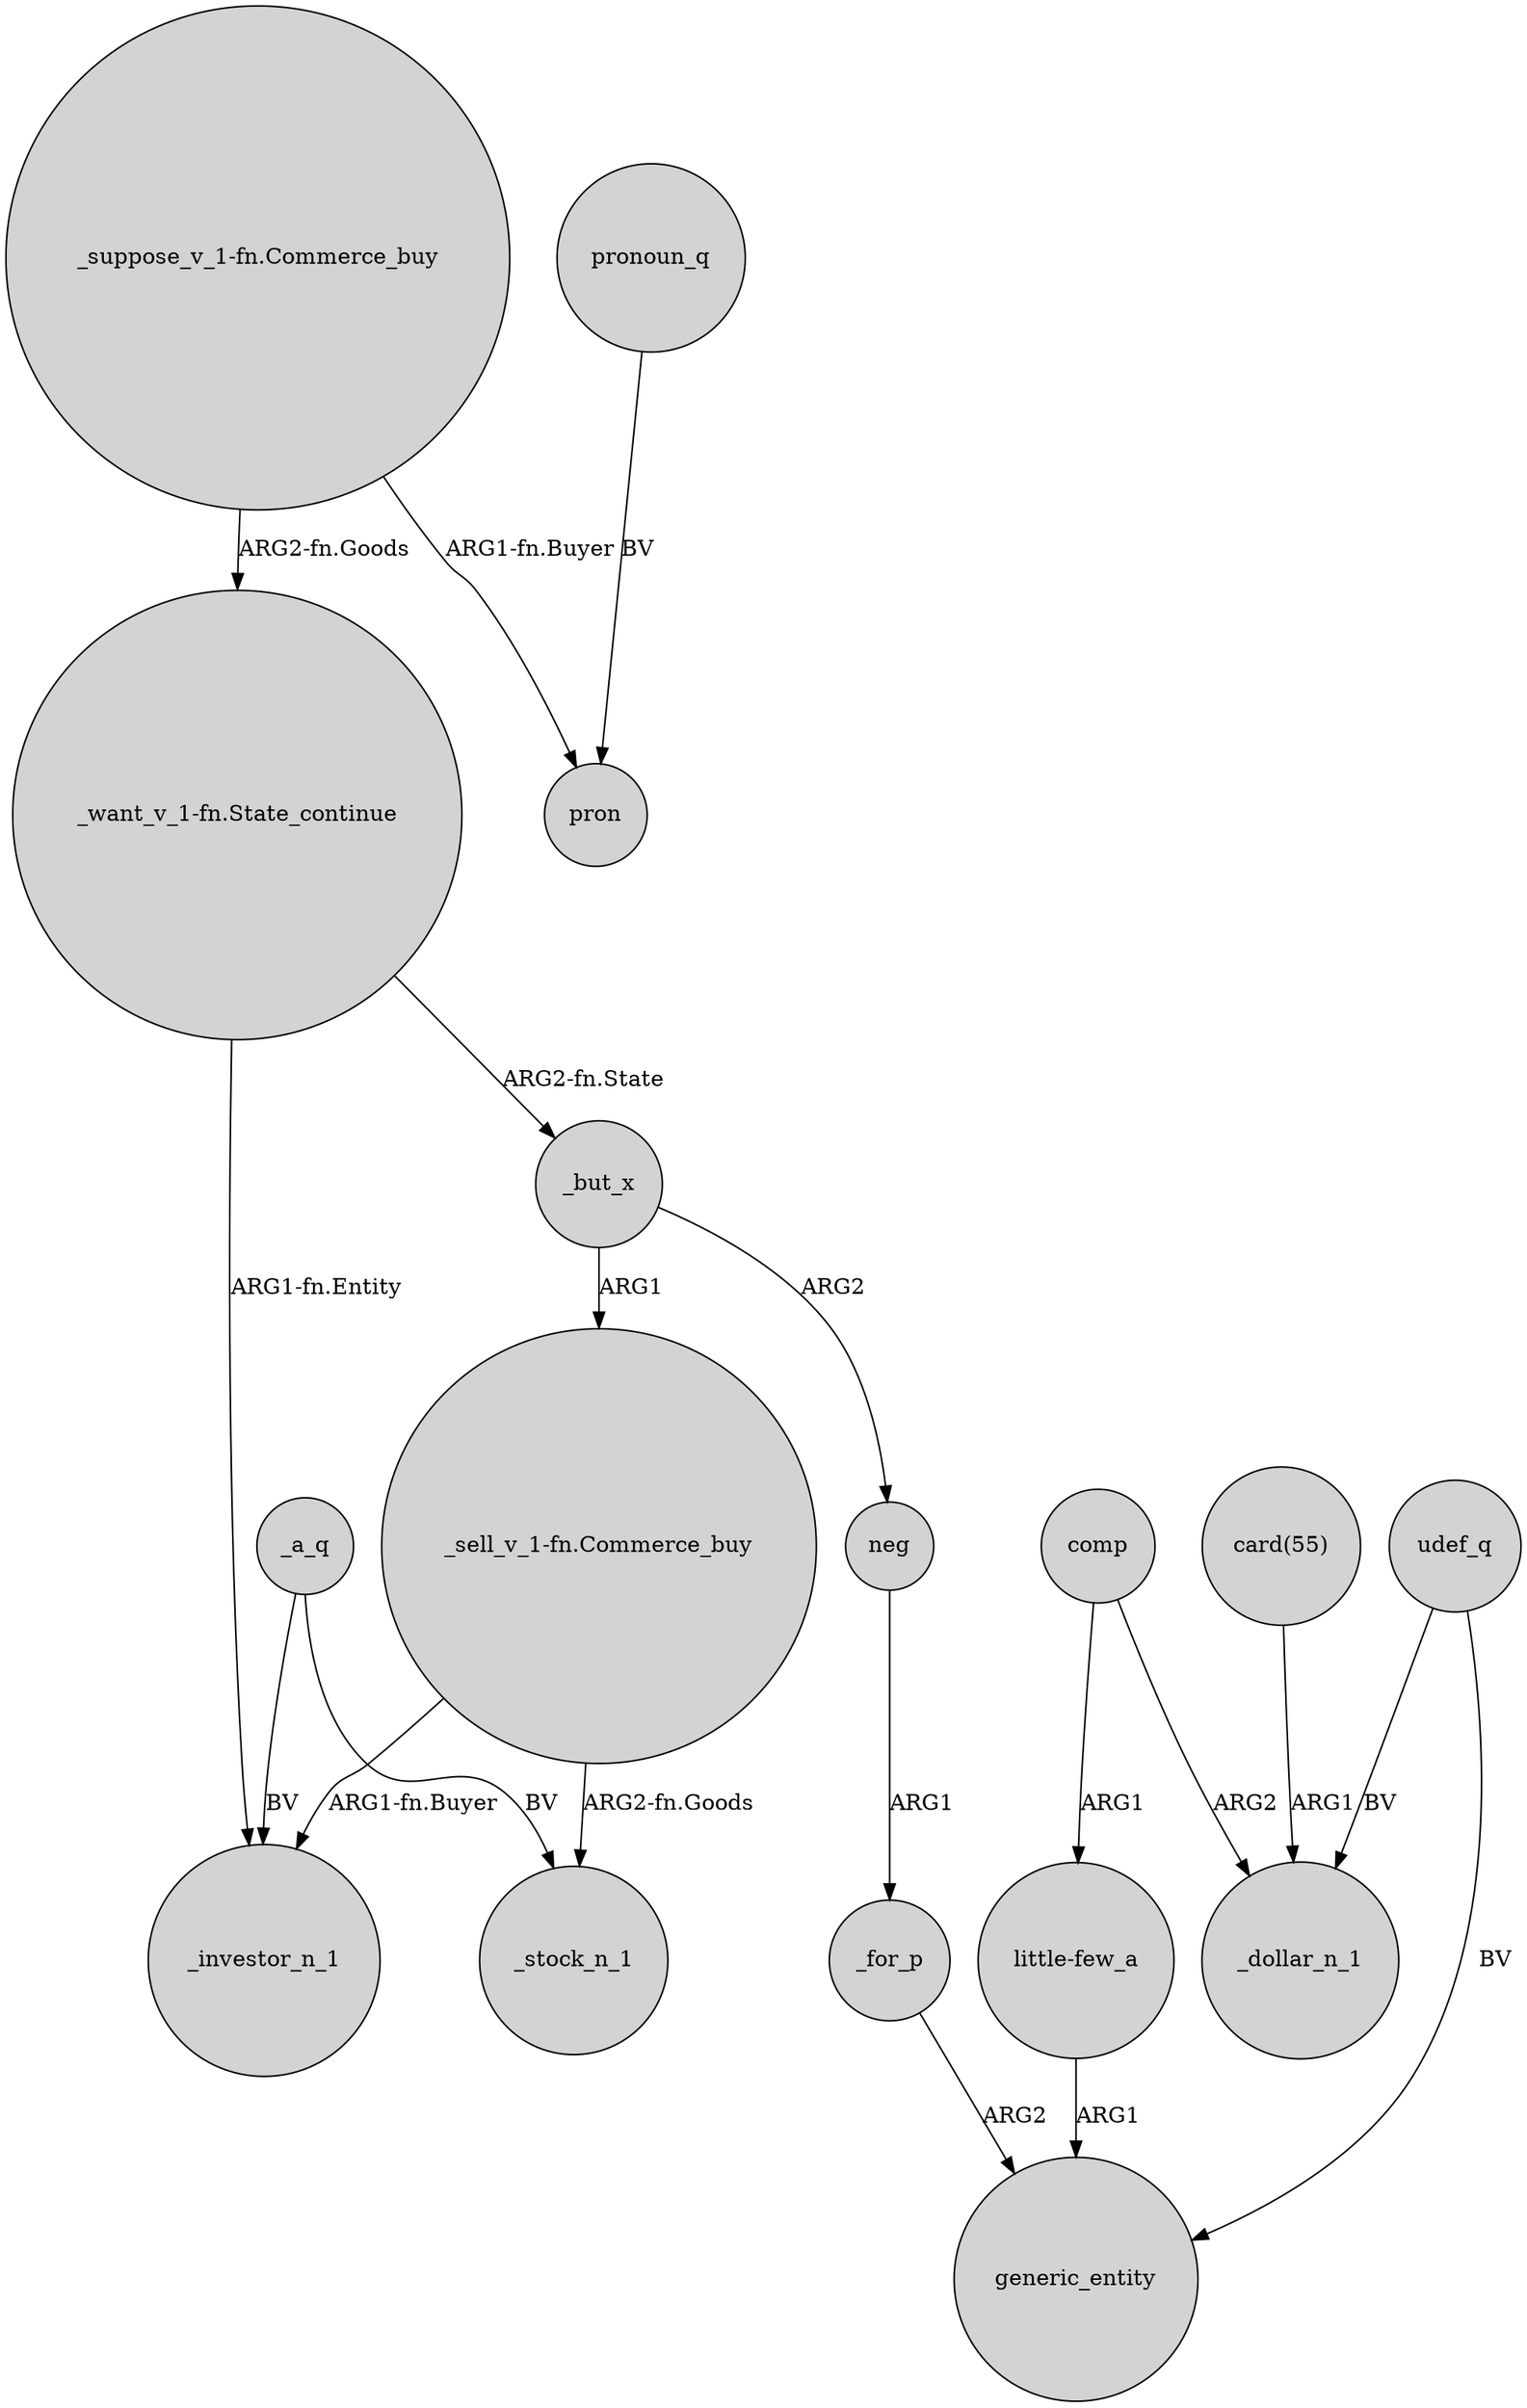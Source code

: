 digraph {
	node [shape=circle style=filled]
	"_want_v_1-fn.State_continue" -> _investor_n_1 [label="ARG1-fn.Entity"]
	comp -> _dollar_n_1 [label=ARG2]
	_but_x -> neg [label=ARG2]
	_but_x -> "_sell_v_1-fn.Commerce_buy" [label=ARG1]
	_for_p -> generic_entity [label=ARG2]
	"_sell_v_1-fn.Commerce_buy" -> _investor_n_1 [label="ARG1-fn.Buyer"]
	"little-few_a" -> generic_entity [label=ARG1]
	udef_q -> generic_entity [label=BV]
	_a_q -> _investor_n_1 [label=BV]
	pronoun_q -> pron [label=BV]
	"_suppose_v_1-fn.Commerce_buy" -> "_want_v_1-fn.State_continue" [label="ARG2-fn.Goods"]
	"_sell_v_1-fn.Commerce_buy" -> _stock_n_1 [label="ARG2-fn.Goods"]
	udef_q -> _dollar_n_1 [label=BV]
	"_suppose_v_1-fn.Commerce_buy" -> pron [label="ARG1-fn.Buyer"]
	"_want_v_1-fn.State_continue" -> _but_x [label="ARG2-fn.State"]
	comp -> "little-few_a" [label=ARG1]
	"card(55)" -> _dollar_n_1 [label=ARG1]
	neg -> _for_p [label=ARG1]
	_a_q -> _stock_n_1 [label=BV]
}
